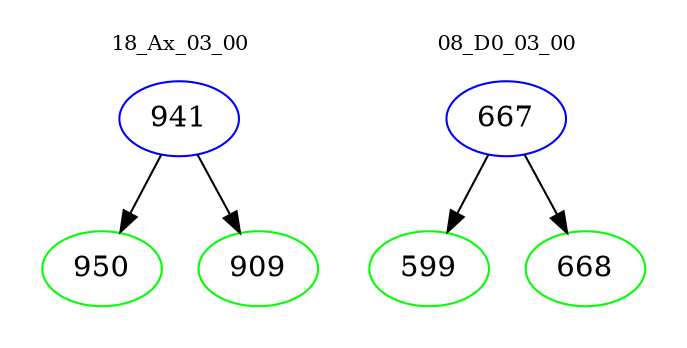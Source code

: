 digraph{
subgraph cluster_0 {
color = white
label = "18_Ax_03_00";
fontsize=10;
T0_941 [label="941", color="blue"]
T0_941 -> T0_950 [color="black"]
T0_950 [label="950", color="green"]
T0_941 -> T0_909 [color="black"]
T0_909 [label="909", color="green"]
}
subgraph cluster_1 {
color = white
label = "08_D0_03_00";
fontsize=10;
T1_667 [label="667", color="blue"]
T1_667 -> T1_599 [color="black"]
T1_599 [label="599", color="green"]
T1_667 -> T1_668 [color="black"]
T1_668 [label="668", color="green"]
}
}

